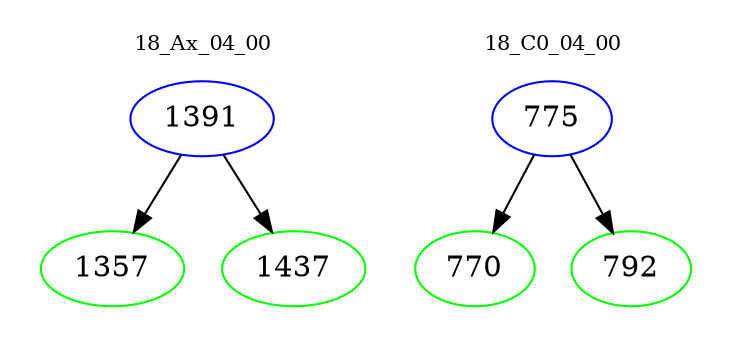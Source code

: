 digraph{
subgraph cluster_0 {
color = white
label = "18_Ax_04_00";
fontsize=10;
T0_1391 [label="1391", color="blue"]
T0_1391 -> T0_1357 [color="black"]
T0_1357 [label="1357", color="green"]
T0_1391 -> T0_1437 [color="black"]
T0_1437 [label="1437", color="green"]
}
subgraph cluster_1 {
color = white
label = "18_C0_04_00";
fontsize=10;
T1_775 [label="775", color="blue"]
T1_775 -> T1_770 [color="black"]
T1_770 [label="770", color="green"]
T1_775 -> T1_792 [color="black"]
T1_792 [label="792", color="green"]
}
}
